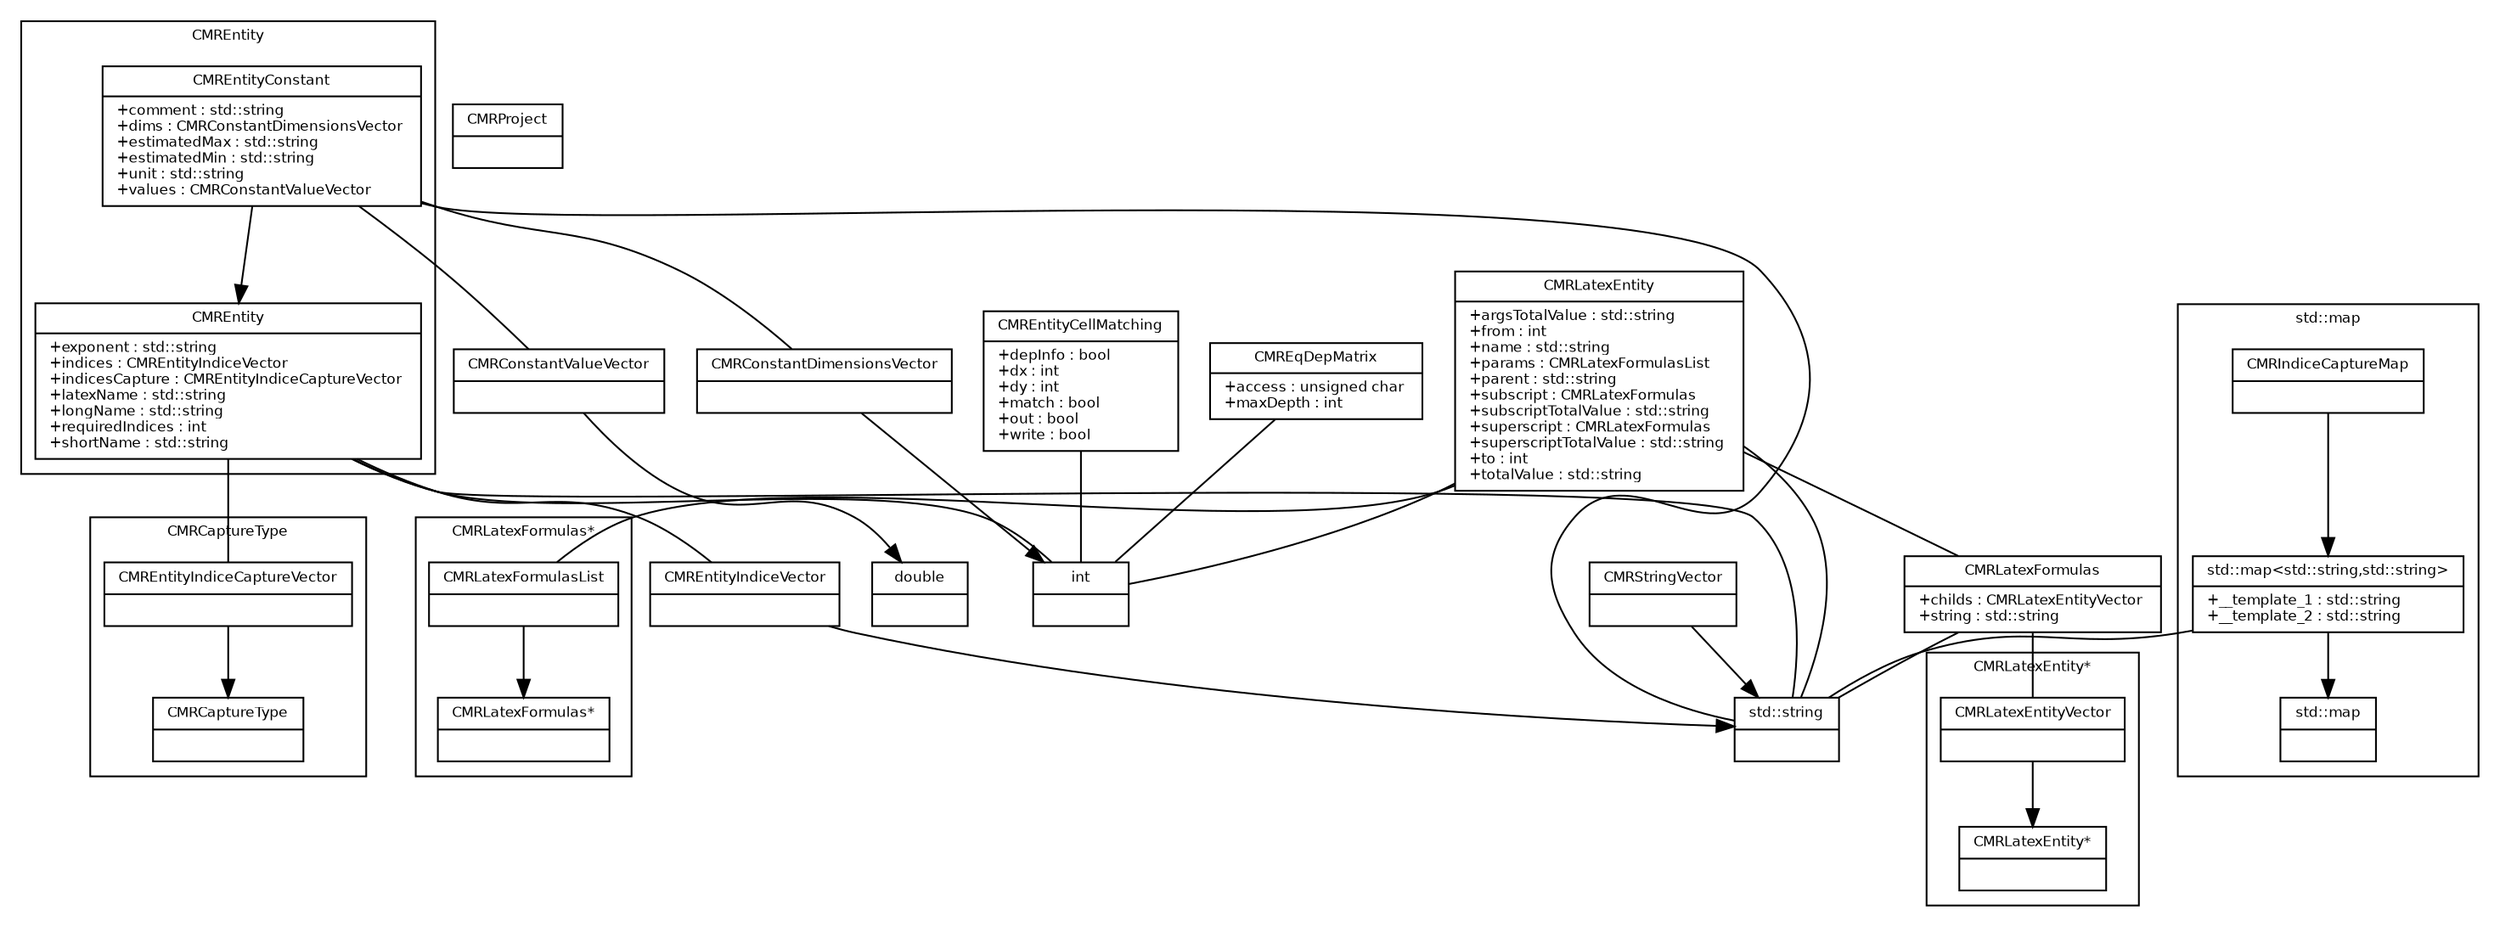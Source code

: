 digraph G {
        fontname = "Bitstream Vera Sans"
        fontsize = 8

        node [
                fontname = "Bitstream Vera Sans"
                fontsize = 8
                shape = "record"
        ]

        edge [
                fontname = "Bitstream Vera Sans"
                fontsize = 8
        ]
	CMRCaptureType [ label = "{CMRCaptureType|}" ]
	CMRConstantDimensionsVector [ label = "{CMRConstantDimensionsVector|}" ]
	CMRConstantValueVector [ label = "{CMRConstantValueVector|}" ]
	CMREntity [ label = "{CMREntity|+exponent :  std::string \l+indices :  CMREntityIndiceVector \l+indicesCapture :  CMREntityIndiceCaptureVector \l+latexName :  std::string \l+longName :  std::string \l+requiredIndices :  int \l+shortName :  std::string \l}" ]
	CMREntityCellMatching [ label = "{CMREntityCellMatching|+depInfo :  bool \l+dx :  int \l+dy :  int \l+match :  bool \l+out :  bool \l+write :  bool \l}" ]
	CMREntityConstant [ label = "{CMREntityConstant|+comment :  std::string \l+dims :  CMRConstantDimensionsVector \l+estimatedMax :  std::string \l+estimatedMin :  std::string \l+unit :  std::string \l+values :  CMRConstantValueVector \l}" ]
	CMREntityIndiceCaptureVector [ label = "{CMREntityIndiceCaptureVector|}" ]
	CMREntityIndiceVector [ label = "{CMREntityIndiceVector|}" ]
	CMREqDepMatrix [ label = "{CMREqDepMatrix|+access :  unsigned char \l+maxDepth :  int \l}" ]
	CMRIndiceCaptureMap [ label = "{CMRIndiceCaptureMap|}" ]
	CMRLatexEntity [ label = "{CMRLatexEntity|+argsTotalValue :  std::string \l+from :  int \l+name :  std::string \l+params :  CMRLatexFormulasList \l+parent :  std::string \l+subscript :  CMRLatexFormulas \l+subscriptTotalValue :  std::string \l+superscript :  CMRLatexFormulas \l+superscriptTotalValue :  std::string \l+to :  int \l+totalValue :  std::string \l}" ]
	CMRLatexEntity_ [ label = "{CMRLatexEntity*|}" ]
	CMRLatexEntityVector [ label = "{CMRLatexEntityVector|}" ]
	CMRLatexFormulas [ label = "{CMRLatexFormulas|+childs :  CMRLatexEntityVector \l+string :  std::string \l}" ]
	CMRLatexFormulas_ [ label = "{CMRLatexFormulas*|}" ]
	CMRLatexFormulasList [ label = "{CMRLatexFormulasList|}" ]
	CMRProject [ label = "{CMRProject|}" ]
	CMRStringVector [ label = "{CMRStringVector|}" ]
	double [ label = "{double|}" ]
	int [ label = "{int|}" ]
	std__map [ label = "{std::map|}" ]
	std__map_std__string_std__string_ [ label = "{std::map\<std::string,std::string\>|+__template_1 : std::string\l+__template_2 : std::string\l}" ]
	std__string [ label = "{std::string|}" ]
	subgraph clusterInheritCMREntity {
		label = "CMREntity"
		CMREntity
		CMREntityConstant
	}
	subgraph clusterInheritCMRLatexEntity_ {
		label = "CMRLatexEntity*"
		CMRLatexEntityVector
		CMRLatexEntity_
	}
	subgraph clusterInheritCMRCaptureType {
		label = "CMRCaptureType"
		CMRCaptureType
		CMREntityIndiceCaptureVector
	}
	subgraph clusterInheritCMRLatexFormulas_ {
		label = "CMRLatexFormulas*"
		CMRLatexFormulasList
		CMRLatexFormulas_
	}
	subgraph clusterInheritstd__map {
		label = "std::map"
		CMRIndiceCaptureMap
		std__map_std__string_std__string_
		std__map
	}
	CMRConstantDimensionsVector -> int
	CMRConstantValueVector -> double
	CMREntityConstant -> CMREntity
	CMREntityIndiceCaptureVector -> CMRCaptureType
	CMREntityIndiceVector -> std__string
	CMRIndiceCaptureMap -> std__map_std__string_std__string_
	CMRLatexEntityVector -> CMRLatexEntity_
	CMRLatexFormulasList -> CMRLatexFormulas_
	CMRStringVector -> std__string
	std__map_std__string_std__string_ -> std__map
	edge [
		arrowhead = "none"
	]
	CMREntity -> int
	CMREntity -> CMREntityIndiceCaptureVector
	CMREntity -> CMREntityIndiceVector
	CMREntity -> std__string
	CMREntityCellMatching -> int
	CMREntityConstant -> CMRConstantDimensionsVector
	CMREntityConstant -> CMRConstantValueVector
	CMREntityConstant -> std__string
	CMREqDepMatrix -> int
	std__map_std__string_std__string_ -> std__string
	CMRLatexEntity -> int
	CMRLatexEntity -> std__string
	CMRLatexEntity -> CMRLatexFormulas
	CMRLatexEntity -> CMRLatexFormulasList
	CMRLatexFormulas -> std__string
	CMRLatexFormulas -> CMRLatexEntityVector
}
